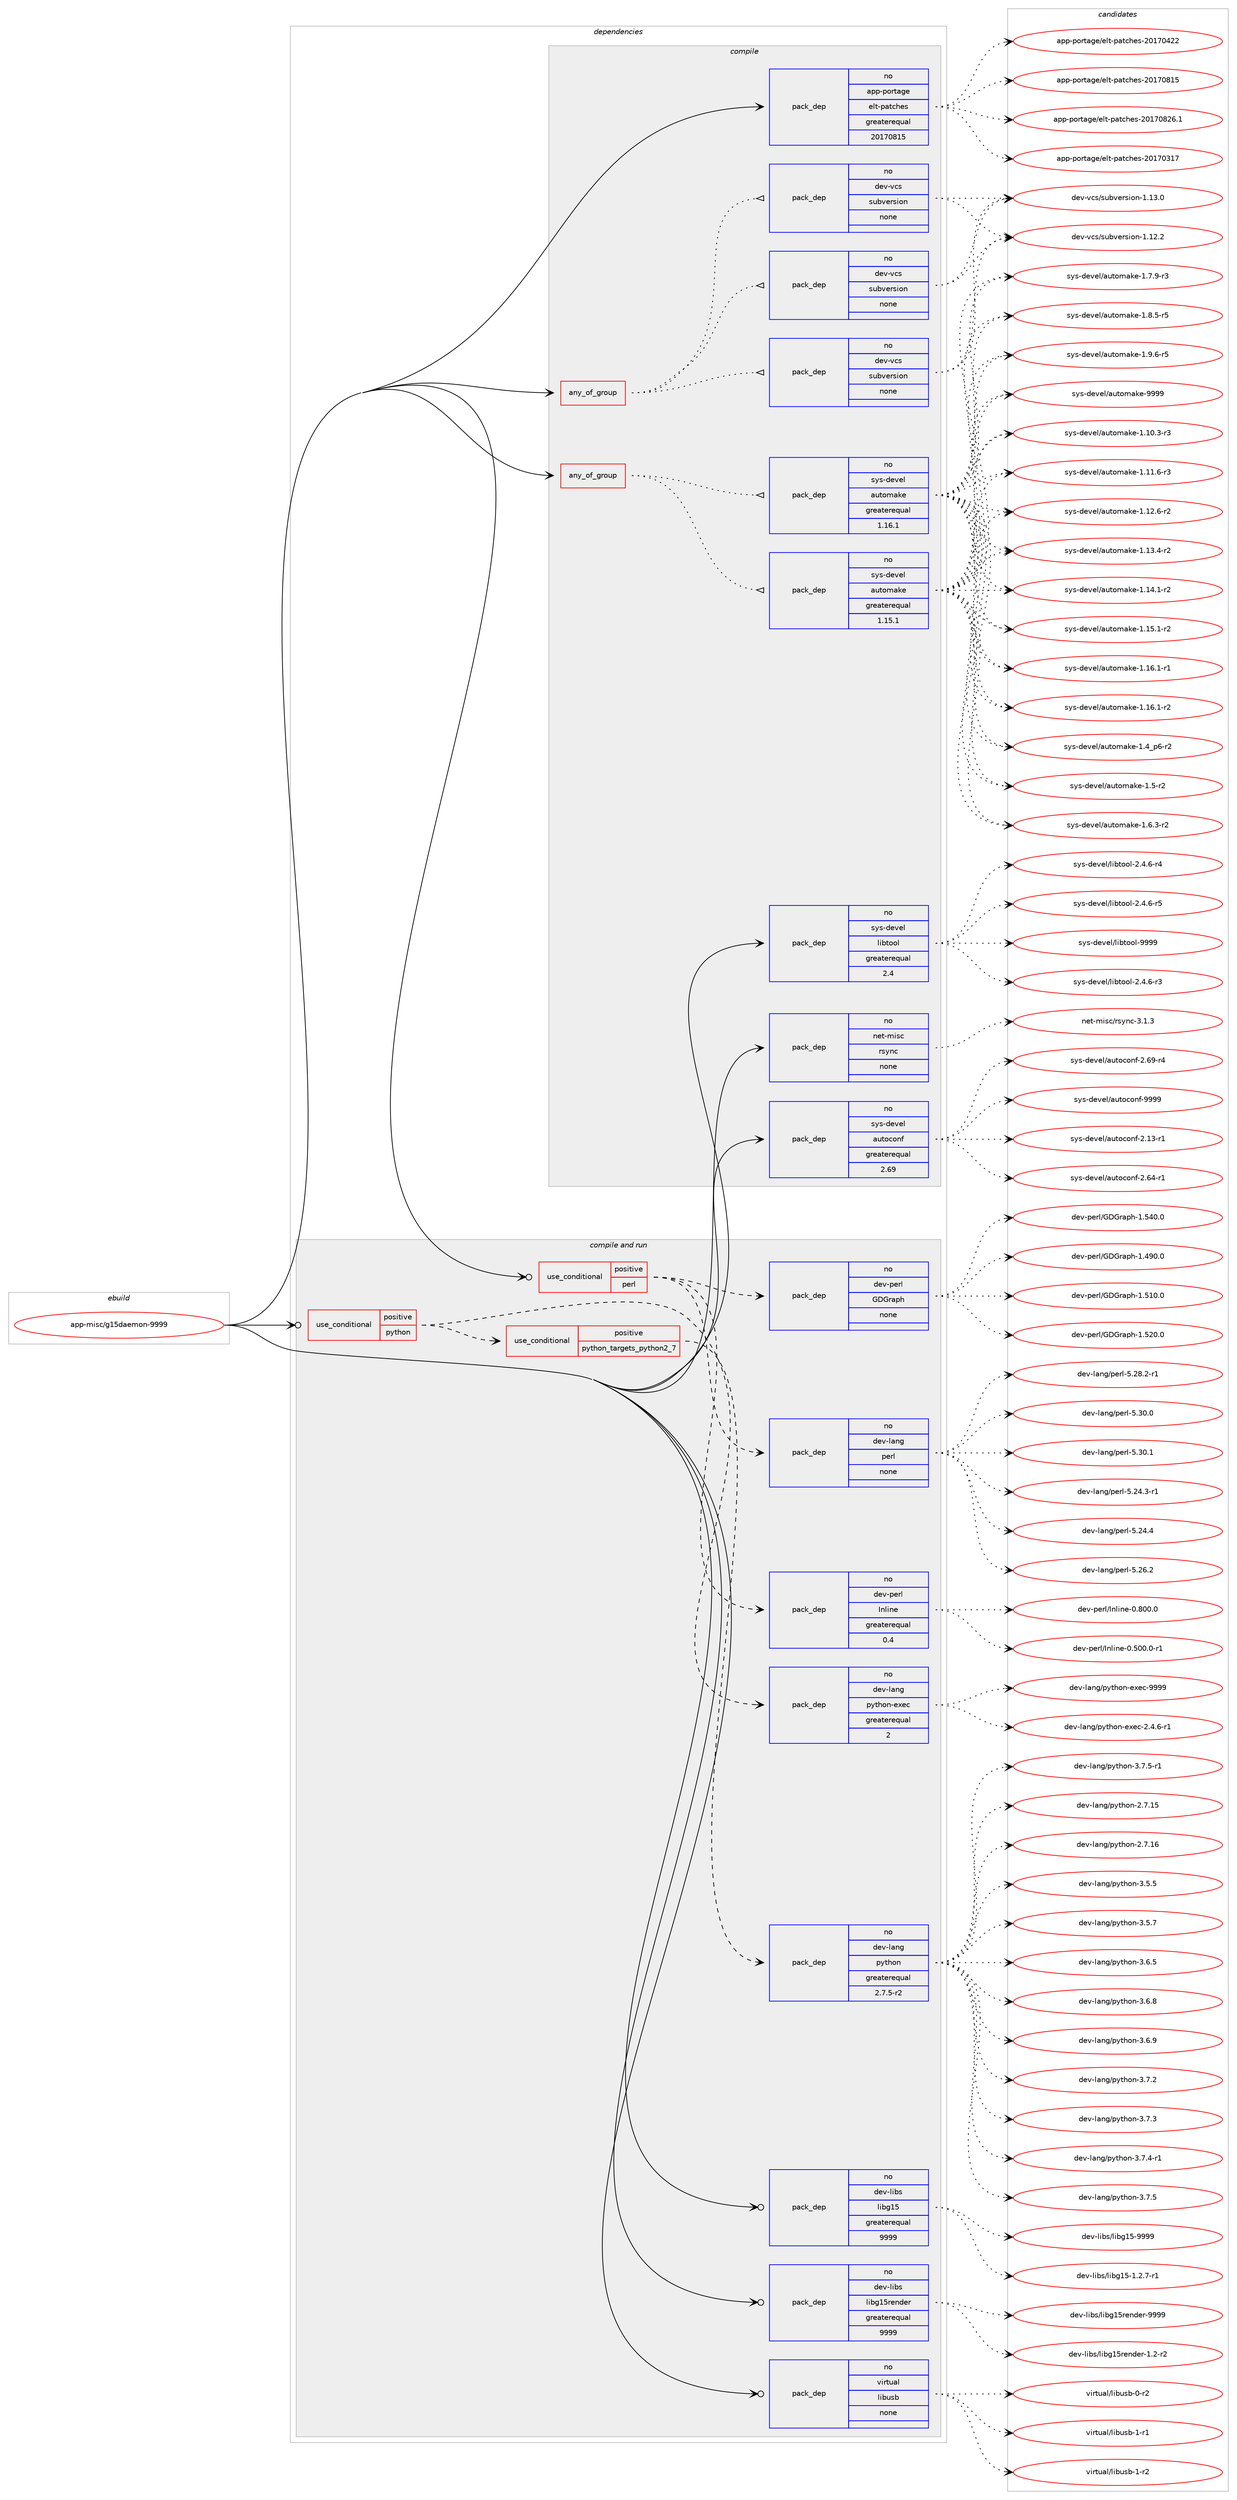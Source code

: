 digraph prolog {

# *************
# Graph options
# *************

newrank=true;
concentrate=true;
compound=true;
graph [rankdir=LR,fontname=Helvetica,fontsize=10,ranksep=1.5];#, ranksep=2.5, nodesep=0.2];
edge  [arrowhead=vee];
node  [fontname=Helvetica,fontsize=10];

# **********
# The ebuild
# **********

subgraph cluster_leftcol {
color=gray;
rank=same;
label=<<i>ebuild</i>>;
id [label="app-misc/g15daemon-9999", color=red, width=4, href="../app-misc/g15daemon-9999.svg"];
}

# ****************
# The dependencies
# ****************

subgraph cluster_midcol {
color=gray;
label=<<i>dependencies</i>>;
subgraph cluster_compile {
fillcolor="#eeeeee";
style=filled;
label=<<i>compile</i>>;
subgraph any8681 {
dependency498328 [label=<<TABLE BORDER="0" CELLBORDER="1" CELLSPACING="0" CELLPADDING="4"><TR><TD CELLPADDING="10">any_of_group</TD></TR></TABLE>>, shape=none, color=red];subgraph pack370326 {
dependency498329 [label=<<TABLE BORDER="0" CELLBORDER="1" CELLSPACING="0" CELLPADDING="4" WIDTH="220"><TR><TD ROWSPAN="6" CELLPADDING="30">pack_dep</TD></TR><TR><TD WIDTH="110">no</TD></TR><TR><TD>dev-vcs</TD></TR><TR><TD>subversion</TD></TR><TR><TD>none</TD></TR><TR><TD></TD></TR></TABLE>>, shape=none, color=blue];
}
dependency498328:e -> dependency498329:w [weight=20,style="dotted",arrowhead="oinv"];
subgraph pack370327 {
dependency498330 [label=<<TABLE BORDER="0" CELLBORDER="1" CELLSPACING="0" CELLPADDING="4" WIDTH="220"><TR><TD ROWSPAN="6" CELLPADDING="30">pack_dep</TD></TR><TR><TD WIDTH="110">no</TD></TR><TR><TD>dev-vcs</TD></TR><TR><TD>subversion</TD></TR><TR><TD>none</TD></TR><TR><TD></TD></TR></TABLE>>, shape=none, color=blue];
}
dependency498328:e -> dependency498330:w [weight=20,style="dotted",arrowhead="oinv"];
subgraph pack370328 {
dependency498331 [label=<<TABLE BORDER="0" CELLBORDER="1" CELLSPACING="0" CELLPADDING="4" WIDTH="220"><TR><TD ROWSPAN="6" CELLPADDING="30">pack_dep</TD></TR><TR><TD WIDTH="110">no</TD></TR><TR><TD>dev-vcs</TD></TR><TR><TD>subversion</TD></TR><TR><TD>none</TD></TR><TR><TD></TD></TR></TABLE>>, shape=none, color=blue];
}
dependency498328:e -> dependency498331:w [weight=20,style="dotted",arrowhead="oinv"];
}
id:e -> dependency498328:w [weight=20,style="solid",arrowhead="vee"];
subgraph any8682 {
dependency498332 [label=<<TABLE BORDER="0" CELLBORDER="1" CELLSPACING="0" CELLPADDING="4"><TR><TD CELLPADDING="10">any_of_group</TD></TR></TABLE>>, shape=none, color=red];subgraph pack370329 {
dependency498333 [label=<<TABLE BORDER="0" CELLBORDER="1" CELLSPACING="0" CELLPADDING="4" WIDTH="220"><TR><TD ROWSPAN="6" CELLPADDING="30">pack_dep</TD></TR><TR><TD WIDTH="110">no</TD></TR><TR><TD>sys-devel</TD></TR><TR><TD>automake</TD></TR><TR><TD>greaterequal</TD></TR><TR><TD>1.16.1</TD></TR></TABLE>>, shape=none, color=blue];
}
dependency498332:e -> dependency498333:w [weight=20,style="dotted",arrowhead="oinv"];
subgraph pack370330 {
dependency498334 [label=<<TABLE BORDER="0" CELLBORDER="1" CELLSPACING="0" CELLPADDING="4" WIDTH="220"><TR><TD ROWSPAN="6" CELLPADDING="30">pack_dep</TD></TR><TR><TD WIDTH="110">no</TD></TR><TR><TD>sys-devel</TD></TR><TR><TD>automake</TD></TR><TR><TD>greaterequal</TD></TR><TR><TD>1.15.1</TD></TR></TABLE>>, shape=none, color=blue];
}
dependency498332:e -> dependency498334:w [weight=20,style="dotted",arrowhead="oinv"];
}
id:e -> dependency498332:w [weight=20,style="solid",arrowhead="vee"];
subgraph pack370331 {
dependency498335 [label=<<TABLE BORDER="0" CELLBORDER="1" CELLSPACING="0" CELLPADDING="4" WIDTH="220"><TR><TD ROWSPAN="6" CELLPADDING="30">pack_dep</TD></TR><TR><TD WIDTH="110">no</TD></TR><TR><TD>app-portage</TD></TR><TR><TD>elt-patches</TD></TR><TR><TD>greaterequal</TD></TR><TR><TD>20170815</TD></TR></TABLE>>, shape=none, color=blue];
}
id:e -> dependency498335:w [weight=20,style="solid",arrowhead="vee"];
subgraph pack370332 {
dependency498336 [label=<<TABLE BORDER="0" CELLBORDER="1" CELLSPACING="0" CELLPADDING="4" WIDTH="220"><TR><TD ROWSPAN="6" CELLPADDING="30">pack_dep</TD></TR><TR><TD WIDTH="110">no</TD></TR><TR><TD>net-misc</TD></TR><TR><TD>rsync</TD></TR><TR><TD>none</TD></TR><TR><TD></TD></TR></TABLE>>, shape=none, color=blue];
}
id:e -> dependency498336:w [weight=20,style="solid",arrowhead="vee"];
subgraph pack370333 {
dependency498337 [label=<<TABLE BORDER="0" CELLBORDER="1" CELLSPACING="0" CELLPADDING="4" WIDTH="220"><TR><TD ROWSPAN="6" CELLPADDING="30">pack_dep</TD></TR><TR><TD WIDTH="110">no</TD></TR><TR><TD>sys-devel</TD></TR><TR><TD>autoconf</TD></TR><TR><TD>greaterequal</TD></TR><TR><TD>2.69</TD></TR></TABLE>>, shape=none, color=blue];
}
id:e -> dependency498337:w [weight=20,style="solid",arrowhead="vee"];
subgraph pack370334 {
dependency498338 [label=<<TABLE BORDER="0" CELLBORDER="1" CELLSPACING="0" CELLPADDING="4" WIDTH="220"><TR><TD ROWSPAN="6" CELLPADDING="30">pack_dep</TD></TR><TR><TD WIDTH="110">no</TD></TR><TR><TD>sys-devel</TD></TR><TR><TD>libtool</TD></TR><TR><TD>greaterequal</TD></TR><TR><TD>2.4</TD></TR></TABLE>>, shape=none, color=blue];
}
id:e -> dependency498338:w [weight=20,style="solid",arrowhead="vee"];
}
subgraph cluster_compileandrun {
fillcolor="#eeeeee";
style=filled;
label=<<i>compile and run</i>>;
subgraph cond119005 {
dependency498339 [label=<<TABLE BORDER="0" CELLBORDER="1" CELLSPACING="0" CELLPADDING="4"><TR><TD ROWSPAN="3" CELLPADDING="10">use_conditional</TD></TR><TR><TD>positive</TD></TR><TR><TD>perl</TD></TR></TABLE>>, shape=none, color=red];
subgraph pack370335 {
dependency498340 [label=<<TABLE BORDER="0" CELLBORDER="1" CELLSPACING="0" CELLPADDING="4" WIDTH="220"><TR><TD ROWSPAN="6" CELLPADDING="30">pack_dep</TD></TR><TR><TD WIDTH="110">no</TD></TR><TR><TD>dev-lang</TD></TR><TR><TD>perl</TD></TR><TR><TD>none</TD></TR><TR><TD></TD></TR></TABLE>>, shape=none, color=blue];
}
dependency498339:e -> dependency498340:w [weight=20,style="dashed",arrowhead="vee"];
subgraph pack370336 {
dependency498341 [label=<<TABLE BORDER="0" CELLBORDER="1" CELLSPACING="0" CELLPADDING="4" WIDTH="220"><TR><TD ROWSPAN="6" CELLPADDING="30">pack_dep</TD></TR><TR><TD WIDTH="110">no</TD></TR><TR><TD>dev-perl</TD></TR><TR><TD>GDGraph</TD></TR><TR><TD>none</TD></TR><TR><TD></TD></TR></TABLE>>, shape=none, color=blue];
}
dependency498339:e -> dependency498341:w [weight=20,style="dashed",arrowhead="vee"];
subgraph pack370337 {
dependency498342 [label=<<TABLE BORDER="0" CELLBORDER="1" CELLSPACING="0" CELLPADDING="4" WIDTH="220"><TR><TD ROWSPAN="6" CELLPADDING="30">pack_dep</TD></TR><TR><TD WIDTH="110">no</TD></TR><TR><TD>dev-perl</TD></TR><TR><TD>Inline</TD></TR><TR><TD>greaterequal</TD></TR><TR><TD>0.4</TD></TR></TABLE>>, shape=none, color=blue];
}
dependency498339:e -> dependency498342:w [weight=20,style="dashed",arrowhead="vee"];
}
id:e -> dependency498339:w [weight=20,style="solid",arrowhead="odotvee"];
subgraph cond119006 {
dependency498343 [label=<<TABLE BORDER="0" CELLBORDER="1" CELLSPACING="0" CELLPADDING="4"><TR><TD ROWSPAN="3" CELLPADDING="10">use_conditional</TD></TR><TR><TD>positive</TD></TR><TR><TD>python</TD></TR></TABLE>>, shape=none, color=red];
subgraph cond119007 {
dependency498344 [label=<<TABLE BORDER="0" CELLBORDER="1" CELLSPACING="0" CELLPADDING="4"><TR><TD ROWSPAN="3" CELLPADDING="10">use_conditional</TD></TR><TR><TD>positive</TD></TR><TR><TD>python_targets_python2_7</TD></TR></TABLE>>, shape=none, color=red];
subgraph pack370338 {
dependency498345 [label=<<TABLE BORDER="0" CELLBORDER="1" CELLSPACING="0" CELLPADDING="4" WIDTH="220"><TR><TD ROWSPAN="6" CELLPADDING="30">pack_dep</TD></TR><TR><TD WIDTH="110">no</TD></TR><TR><TD>dev-lang</TD></TR><TR><TD>python</TD></TR><TR><TD>greaterequal</TD></TR><TR><TD>2.7.5-r2</TD></TR></TABLE>>, shape=none, color=blue];
}
dependency498344:e -> dependency498345:w [weight=20,style="dashed",arrowhead="vee"];
}
dependency498343:e -> dependency498344:w [weight=20,style="dashed",arrowhead="vee"];
subgraph pack370339 {
dependency498346 [label=<<TABLE BORDER="0" CELLBORDER="1" CELLSPACING="0" CELLPADDING="4" WIDTH="220"><TR><TD ROWSPAN="6" CELLPADDING="30">pack_dep</TD></TR><TR><TD WIDTH="110">no</TD></TR><TR><TD>dev-lang</TD></TR><TR><TD>python-exec</TD></TR><TR><TD>greaterequal</TD></TR><TR><TD>2</TD></TR></TABLE>>, shape=none, color=blue];
}
dependency498343:e -> dependency498346:w [weight=20,style="dashed",arrowhead="vee"];
}
id:e -> dependency498343:w [weight=20,style="solid",arrowhead="odotvee"];
subgraph pack370340 {
dependency498347 [label=<<TABLE BORDER="0" CELLBORDER="1" CELLSPACING="0" CELLPADDING="4" WIDTH="220"><TR><TD ROWSPAN="6" CELLPADDING="30">pack_dep</TD></TR><TR><TD WIDTH="110">no</TD></TR><TR><TD>dev-libs</TD></TR><TR><TD>libg15</TD></TR><TR><TD>greaterequal</TD></TR><TR><TD>9999</TD></TR></TABLE>>, shape=none, color=blue];
}
id:e -> dependency498347:w [weight=20,style="solid",arrowhead="odotvee"];
subgraph pack370341 {
dependency498348 [label=<<TABLE BORDER="0" CELLBORDER="1" CELLSPACING="0" CELLPADDING="4" WIDTH="220"><TR><TD ROWSPAN="6" CELLPADDING="30">pack_dep</TD></TR><TR><TD WIDTH="110">no</TD></TR><TR><TD>dev-libs</TD></TR><TR><TD>libg15render</TD></TR><TR><TD>greaterequal</TD></TR><TR><TD>9999</TD></TR></TABLE>>, shape=none, color=blue];
}
id:e -> dependency498348:w [weight=20,style="solid",arrowhead="odotvee"];
subgraph pack370342 {
dependency498349 [label=<<TABLE BORDER="0" CELLBORDER="1" CELLSPACING="0" CELLPADDING="4" WIDTH="220"><TR><TD ROWSPAN="6" CELLPADDING="30">pack_dep</TD></TR><TR><TD WIDTH="110">no</TD></TR><TR><TD>virtual</TD></TR><TR><TD>libusb</TD></TR><TR><TD>none</TD></TR><TR><TD></TD></TR></TABLE>>, shape=none, color=blue];
}
id:e -> dependency498349:w [weight=20,style="solid",arrowhead="odotvee"];
}
subgraph cluster_run {
fillcolor="#eeeeee";
style=filled;
label=<<i>run</i>>;
}
}

# **************
# The candidates
# **************

subgraph cluster_choices {
rank=same;
color=gray;
label=<<i>candidates</i>>;

subgraph choice370326 {
color=black;
nodesep=1;
choice1001011184511899115471151179811810111411510511111045494649504650 [label="dev-vcs/subversion-1.12.2", color=red, width=4,href="../dev-vcs/subversion-1.12.2.svg"];
choice1001011184511899115471151179811810111411510511111045494649514648 [label="dev-vcs/subversion-1.13.0", color=red, width=4,href="../dev-vcs/subversion-1.13.0.svg"];
dependency498329:e -> choice1001011184511899115471151179811810111411510511111045494649504650:w [style=dotted,weight="100"];
dependency498329:e -> choice1001011184511899115471151179811810111411510511111045494649514648:w [style=dotted,weight="100"];
}
subgraph choice370327 {
color=black;
nodesep=1;
choice1001011184511899115471151179811810111411510511111045494649504650 [label="dev-vcs/subversion-1.12.2", color=red, width=4,href="../dev-vcs/subversion-1.12.2.svg"];
choice1001011184511899115471151179811810111411510511111045494649514648 [label="dev-vcs/subversion-1.13.0", color=red, width=4,href="../dev-vcs/subversion-1.13.0.svg"];
dependency498330:e -> choice1001011184511899115471151179811810111411510511111045494649504650:w [style=dotted,weight="100"];
dependency498330:e -> choice1001011184511899115471151179811810111411510511111045494649514648:w [style=dotted,weight="100"];
}
subgraph choice370328 {
color=black;
nodesep=1;
choice1001011184511899115471151179811810111411510511111045494649504650 [label="dev-vcs/subversion-1.12.2", color=red, width=4,href="../dev-vcs/subversion-1.12.2.svg"];
choice1001011184511899115471151179811810111411510511111045494649514648 [label="dev-vcs/subversion-1.13.0", color=red, width=4,href="../dev-vcs/subversion-1.13.0.svg"];
dependency498331:e -> choice1001011184511899115471151179811810111411510511111045494649504650:w [style=dotted,weight="100"];
dependency498331:e -> choice1001011184511899115471151179811810111411510511111045494649514648:w [style=dotted,weight="100"];
}
subgraph choice370329 {
color=black;
nodesep=1;
choice11512111545100101118101108479711711611110997107101454946494846514511451 [label="sys-devel/automake-1.10.3-r3", color=red, width=4,href="../sys-devel/automake-1.10.3-r3.svg"];
choice11512111545100101118101108479711711611110997107101454946494946544511451 [label="sys-devel/automake-1.11.6-r3", color=red, width=4,href="../sys-devel/automake-1.11.6-r3.svg"];
choice11512111545100101118101108479711711611110997107101454946495046544511450 [label="sys-devel/automake-1.12.6-r2", color=red, width=4,href="../sys-devel/automake-1.12.6-r2.svg"];
choice11512111545100101118101108479711711611110997107101454946495146524511450 [label="sys-devel/automake-1.13.4-r2", color=red, width=4,href="../sys-devel/automake-1.13.4-r2.svg"];
choice11512111545100101118101108479711711611110997107101454946495246494511450 [label="sys-devel/automake-1.14.1-r2", color=red, width=4,href="../sys-devel/automake-1.14.1-r2.svg"];
choice11512111545100101118101108479711711611110997107101454946495346494511450 [label="sys-devel/automake-1.15.1-r2", color=red, width=4,href="../sys-devel/automake-1.15.1-r2.svg"];
choice11512111545100101118101108479711711611110997107101454946495446494511449 [label="sys-devel/automake-1.16.1-r1", color=red, width=4,href="../sys-devel/automake-1.16.1-r1.svg"];
choice11512111545100101118101108479711711611110997107101454946495446494511450 [label="sys-devel/automake-1.16.1-r2", color=red, width=4,href="../sys-devel/automake-1.16.1-r2.svg"];
choice115121115451001011181011084797117116111109971071014549465295112544511450 [label="sys-devel/automake-1.4_p6-r2", color=red, width=4,href="../sys-devel/automake-1.4_p6-r2.svg"];
choice11512111545100101118101108479711711611110997107101454946534511450 [label="sys-devel/automake-1.5-r2", color=red, width=4,href="../sys-devel/automake-1.5-r2.svg"];
choice115121115451001011181011084797117116111109971071014549465446514511450 [label="sys-devel/automake-1.6.3-r2", color=red, width=4,href="../sys-devel/automake-1.6.3-r2.svg"];
choice115121115451001011181011084797117116111109971071014549465546574511451 [label="sys-devel/automake-1.7.9-r3", color=red, width=4,href="../sys-devel/automake-1.7.9-r3.svg"];
choice115121115451001011181011084797117116111109971071014549465646534511453 [label="sys-devel/automake-1.8.5-r5", color=red, width=4,href="../sys-devel/automake-1.8.5-r5.svg"];
choice115121115451001011181011084797117116111109971071014549465746544511453 [label="sys-devel/automake-1.9.6-r5", color=red, width=4,href="../sys-devel/automake-1.9.6-r5.svg"];
choice115121115451001011181011084797117116111109971071014557575757 [label="sys-devel/automake-9999", color=red, width=4,href="../sys-devel/automake-9999.svg"];
dependency498333:e -> choice11512111545100101118101108479711711611110997107101454946494846514511451:w [style=dotted,weight="100"];
dependency498333:e -> choice11512111545100101118101108479711711611110997107101454946494946544511451:w [style=dotted,weight="100"];
dependency498333:e -> choice11512111545100101118101108479711711611110997107101454946495046544511450:w [style=dotted,weight="100"];
dependency498333:e -> choice11512111545100101118101108479711711611110997107101454946495146524511450:w [style=dotted,weight="100"];
dependency498333:e -> choice11512111545100101118101108479711711611110997107101454946495246494511450:w [style=dotted,weight="100"];
dependency498333:e -> choice11512111545100101118101108479711711611110997107101454946495346494511450:w [style=dotted,weight="100"];
dependency498333:e -> choice11512111545100101118101108479711711611110997107101454946495446494511449:w [style=dotted,weight="100"];
dependency498333:e -> choice11512111545100101118101108479711711611110997107101454946495446494511450:w [style=dotted,weight="100"];
dependency498333:e -> choice115121115451001011181011084797117116111109971071014549465295112544511450:w [style=dotted,weight="100"];
dependency498333:e -> choice11512111545100101118101108479711711611110997107101454946534511450:w [style=dotted,weight="100"];
dependency498333:e -> choice115121115451001011181011084797117116111109971071014549465446514511450:w [style=dotted,weight="100"];
dependency498333:e -> choice115121115451001011181011084797117116111109971071014549465546574511451:w [style=dotted,weight="100"];
dependency498333:e -> choice115121115451001011181011084797117116111109971071014549465646534511453:w [style=dotted,weight="100"];
dependency498333:e -> choice115121115451001011181011084797117116111109971071014549465746544511453:w [style=dotted,weight="100"];
dependency498333:e -> choice115121115451001011181011084797117116111109971071014557575757:w [style=dotted,weight="100"];
}
subgraph choice370330 {
color=black;
nodesep=1;
choice11512111545100101118101108479711711611110997107101454946494846514511451 [label="sys-devel/automake-1.10.3-r3", color=red, width=4,href="../sys-devel/automake-1.10.3-r3.svg"];
choice11512111545100101118101108479711711611110997107101454946494946544511451 [label="sys-devel/automake-1.11.6-r3", color=red, width=4,href="../sys-devel/automake-1.11.6-r3.svg"];
choice11512111545100101118101108479711711611110997107101454946495046544511450 [label="sys-devel/automake-1.12.6-r2", color=red, width=4,href="../sys-devel/automake-1.12.6-r2.svg"];
choice11512111545100101118101108479711711611110997107101454946495146524511450 [label="sys-devel/automake-1.13.4-r2", color=red, width=4,href="../sys-devel/automake-1.13.4-r2.svg"];
choice11512111545100101118101108479711711611110997107101454946495246494511450 [label="sys-devel/automake-1.14.1-r2", color=red, width=4,href="../sys-devel/automake-1.14.1-r2.svg"];
choice11512111545100101118101108479711711611110997107101454946495346494511450 [label="sys-devel/automake-1.15.1-r2", color=red, width=4,href="../sys-devel/automake-1.15.1-r2.svg"];
choice11512111545100101118101108479711711611110997107101454946495446494511449 [label="sys-devel/automake-1.16.1-r1", color=red, width=4,href="../sys-devel/automake-1.16.1-r1.svg"];
choice11512111545100101118101108479711711611110997107101454946495446494511450 [label="sys-devel/automake-1.16.1-r2", color=red, width=4,href="../sys-devel/automake-1.16.1-r2.svg"];
choice115121115451001011181011084797117116111109971071014549465295112544511450 [label="sys-devel/automake-1.4_p6-r2", color=red, width=4,href="../sys-devel/automake-1.4_p6-r2.svg"];
choice11512111545100101118101108479711711611110997107101454946534511450 [label="sys-devel/automake-1.5-r2", color=red, width=4,href="../sys-devel/automake-1.5-r2.svg"];
choice115121115451001011181011084797117116111109971071014549465446514511450 [label="sys-devel/automake-1.6.3-r2", color=red, width=4,href="../sys-devel/automake-1.6.3-r2.svg"];
choice115121115451001011181011084797117116111109971071014549465546574511451 [label="sys-devel/automake-1.7.9-r3", color=red, width=4,href="../sys-devel/automake-1.7.9-r3.svg"];
choice115121115451001011181011084797117116111109971071014549465646534511453 [label="sys-devel/automake-1.8.5-r5", color=red, width=4,href="../sys-devel/automake-1.8.5-r5.svg"];
choice115121115451001011181011084797117116111109971071014549465746544511453 [label="sys-devel/automake-1.9.6-r5", color=red, width=4,href="../sys-devel/automake-1.9.6-r5.svg"];
choice115121115451001011181011084797117116111109971071014557575757 [label="sys-devel/automake-9999", color=red, width=4,href="../sys-devel/automake-9999.svg"];
dependency498334:e -> choice11512111545100101118101108479711711611110997107101454946494846514511451:w [style=dotted,weight="100"];
dependency498334:e -> choice11512111545100101118101108479711711611110997107101454946494946544511451:w [style=dotted,weight="100"];
dependency498334:e -> choice11512111545100101118101108479711711611110997107101454946495046544511450:w [style=dotted,weight="100"];
dependency498334:e -> choice11512111545100101118101108479711711611110997107101454946495146524511450:w [style=dotted,weight="100"];
dependency498334:e -> choice11512111545100101118101108479711711611110997107101454946495246494511450:w [style=dotted,weight="100"];
dependency498334:e -> choice11512111545100101118101108479711711611110997107101454946495346494511450:w [style=dotted,weight="100"];
dependency498334:e -> choice11512111545100101118101108479711711611110997107101454946495446494511449:w [style=dotted,weight="100"];
dependency498334:e -> choice11512111545100101118101108479711711611110997107101454946495446494511450:w [style=dotted,weight="100"];
dependency498334:e -> choice115121115451001011181011084797117116111109971071014549465295112544511450:w [style=dotted,weight="100"];
dependency498334:e -> choice11512111545100101118101108479711711611110997107101454946534511450:w [style=dotted,weight="100"];
dependency498334:e -> choice115121115451001011181011084797117116111109971071014549465446514511450:w [style=dotted,weight="100"];
dependency498334:e -> choice115121115451001011181011084797117116111109971071014549465546574511451:w [style=dotted,weight="100"];
dependency498334:e -> choice115121115451001011181011084797117116111109971071014549465646534511453:w [style=dotted,weight="100"];
dependency498334:e -> choice115121115451001011181011084797117116111109971071014549465746544511453:w [style=dotted,weight="100"];
dependency498334:e -> choice115121115451001011181011084797117116111109971071014557575757:w [style=dotted,weight="100"];
}
subgraph choice370331 {
color=black;
nodesep=1;
choice97112112451121111141169710310147101108116451129711699104101115455048495548514955 [label="app-portage/elt-patches-20170317", color=red, width=4,href="../app-portage/elt-patches-20170317.svg"];
choice97112112451121111141169710310147101108116451129711699104101115455048495548525050 [label="app-portage/elt-patches-20170422", color=red, width=4,href="../app-portage/elt-patches-20170422.svg"];
choice97112112451121111141169710310147101108116451129711699104101115455048495548564953 [label="app-portage/elt-patches-20170815", color=red, width=4,href="../app-portage/elt-patches-20170815.svg"];
choice971121124511211111411697103101471011081164511297116991041011154550484955485650544649 [label="app-portage/elt-patches-20170826.1", color=red, width=4,href="../app-portage/elt-patches-20170826.1.svg"];
dependency498335:e -> choice97112112451121111141169710310147101108116451129711699104101115455048495548514955:w [style=dotted,weight="100"];
dependency498335:e -> choice97112112451121111141169710310147101108116451129711699104101115455048495548525050:w [style=dotted,weight="100"];
dependency498335:e -> choice97112112451121111141169710310147101108116451129711699104101115455048495548564953:w [style=dotted,weight="100"];
dependency498335:e -> choice971121124511211111411697103101471011081164511297116991041011154550484955485650544649:w [style=dotted,weight="100"];
}
subgraph choice370332 {
color=black;
nodesep=1;
choice11010111645109105115994711411512111099455146494651 [label="net-misc/rsync-3.1.3", color=red, width=4,href="../net-misc/rsync-3.1.3.svg"];
dependency498336:e -> choice11010111645109105115994711411512111099455146494651:w [style=dotted,weight="100"];
}
subgraph choice370333 {
color=black;
nodesep=1;
choice1151211154510010111810110847971171161119911111010245504649514511449 [label="sys-devel/autoconf-2.13-r1", color=red, width=4,href="../sys-devel/autoconf-2.13-r1.svg"];
choice1151211154510010111810110847971171161119911111010245504654524511449 [label="sys-devel/autoconf-2.64-r1", color=red, width=4,href="../sys-devel/autoconf-2.64-r1.svg"];
choice1151211154510010111810110847971171161119911111010245504654574511452 [label="sys-devel/autoconf-2.69-r4", color=red, width=4,href="../sys-devel/autoconf-2.69-r4.svg"];
choice115121115451001011181011084797117116111991111101024557575757 [label="sys-devel/autoconf-9999", color=red, width=4,href="../sys-devel/autoconf-9999.svg"];
dependency498337:e -> choice1151211154510010111810110847971171161119911111010245504649514511449:w [style=dotted,weight="100"];
dependency498337:e -> choice1151211154510010111810110847971171161119911111010245504654524511449:w [style=dotted,weight="100"];
dependency498337:e -> choice1151211154510010111810110847971171161119911111010245504654574511452:w [style=dotted,weight="100"];
dependency498337:e -> choice115121115451001011181011084797117116111991111101024557575757:w [style=dotted,weight="100"];
}
subgraph choice370334 {
color=black;
nodesep=1;
choice1151211154510010111810110847108105981161111111084550465246544511451 [label="sys-devel/libtool-2.4.6-r3", color=red, width=4,href="../sys-devel/libtool-2.4.6-r3.svg"];
choice1151211154510010111810110847108105981161111111084550465246544511452 [label="sys-devel/libtool-2.4.6-r4", color=red, width=4,href="../sys-devel/libtool-2.4.6-r4.svg"];
choice1151211154510010111810110847108105981161111111084550465246544511453 [label="sys-devel/libtool-2.4.6-r5", color=red, width=4,href="../sys-devel/libtool-2.4.6-r5.svg"];
choice1151211154510010111810110847108105981161111111084557575757 [label="sys-devel/libtool-9999", color=red, width=4,href="../sys-devel/libtool-9999.svg"];
dependency498338:e -> choice1151211154510010111810110847108105981161111111084550465246544511451:w [style=dotted,weight="100"];
dependency498338:e -> choice1151211154510010111810110847108105981161111111084550465246544511452:w [style=dotted,weight="100"];
dependency498338:e -> choice1151211154510010111810110847108105981161111111084550465246544511453:w [style=dotted,weight="100"];
dependency498338:e -> choice1151211154510010111810110847108105981161111111084557575757:w [style=dotted,weight="100"];
}
subgraph choice370335 {
color=black;
nodesep=1;
choice100101118451089711010347112101114108455346505246514511449 [label="dev-lang/perl-5.24.3-r1", color=red, width=4,href="../dev-lang/perl-5.24.3-r1.svg"];
choice10010111845108971101034711210111410845534650524652 [label="dev-lang/perl-5.24.4", color=red, width=4,href="../dev-lang/perl-5.24.4.svg"];
choice10010111845108971101034711210111410845534650544650 [label="dev-lang/perl-5.26.2", color=red, width=4,href="../dev-lang/perl-5.26.2.svg"];
choice100101118451089711010347112101114108455346505646504511449 [label="dev-lang/perl-5.28.2-r1", color=red, width=4,href="../dev-lang/perl-5.28.2-r1.svg"];
choice10010111845108971101034711210111410845534651484648 [label="dev-lang/perl-5.30.0", color=red, width=4,href="../dev-lang/perl-5.30.0.svg"];
choice10010111845108971101034711210111410845534651484649 [label="dev-lang/perl-5.30.1", color=red, width=4,href="../dev-lang/perl-5.30.1.svg"];
dependency498340:e -> choice100101118451089711010347112101114108455346505246514511449:w [style=dotted,weight="100"];
dependency498340:e -> choice10010111845108971101034711210111410845534650524652:w [style=dotted,weight="100"];
dependency498340:e -> choice10010111845108971101034711210111410845534650544650:w [style=dotted,weight="100"];
dependency498340:e -> choice100101118451089711010347112101114108455346505646504511449:w [style=dotted,weight="100"];
dependency498340:e -> choice10010111845108971101034711210111410845534651484648:w [style=dotted,weight="100"];
dependency498340:e -> choice10010111845108971101034711210111410845534651484649:w [style=dotted,weight="100"];
}
subgraph choice370336 {
color=black;
nodesep=1;
choice1001011184511210111410847716871114971121044549465257484648 [label="dev-perl/GDGraph-1.490.0", color=red, width=4,href="../dev-perl/GDGraph-1.490.0.svg"];
choice1001011184511210111410847716871114971121044549465349484648 [label="dev-perl/GDGraph-1.510.0", color=red, width=4,href="../dev-perl/GDGraph-1.510.0.svg"];
choice1001011184511210111410847716871114971121044549465350484648 [label="dev-perl/GDGraph-1.520.0", color=red, width=4,href="../dev-perl/GDGraph-1.520.0.svg"];
choice1001011184511210111410847716871114971121044549465352484648 [label="dev-perl/GDGraph-1.540.0", color=red, width=4,href="../dev-perl/GDGraph-1.540.0.svg"];
dependency498341:e -> choice1001011184511210111410847716871114971121044549465257484648:w [style=dotted,weight="100"];
dependency498341:e -> choice1001011184511210111410847716871114971121044549465349484648:w [style=dotted,weight="100"];
dependency498341:e -> choice1001011184511210111410847716871114971121044549465350484648:w [style=dotted,weight="100"];
dependency498341:e -> choice1001011184511210111410847716871114971121044549465352484648:w [style=dotted,weight="100"];
}
subgraph choice370337 {
color=black;
nodesep=1;
choice10010111845112101114108477311010810511010145484653484846484511449 [label="dev-perl/Inline-0.500.0-r1", color=red, width=4,href="../dev-perl/Inline-0.500.0-r1.svg"];
choice1001011184511210111410847731101081051101014548465648484648 [label="dev-perl/Inline-0.800.0", color=red, width=4,href="../dev-perl/Inline-0.800.0.svg"];
dependency498342:e -> choice10010111845112101114108477311010810511010145484653484846484511449:w [style=dotted,weight="100"];
dependency498342:e -> choice1001011184511210111410847731101081051101014548465648484648:w [style=dotted,weight="100"];
}
subgraph choice370338 {
color=black;
nodesep=1;
choice10010111845108971101034711212111610411111045504655464953 [label="dev-lang/python-2.7.15", color=red, width=4,href="../dev-lang/python-2.7.15.svg"];
choice10010111845108971101034711212111610411111045504655464954 [label="dev-lang/python-2.7.16", color=red, width=4,href="../dev-lang/python-2.7.16.svg"];
choice100101118451089711010347112121116104111110455146534653 [label="dev-lang/python-3.5.5", color=red, width=4,href="../dev-lang/python-3.5.5.svg"];
choice100101118451089711010347112121116104111110455146534655 [label="dev-lang/python-3.5.7", color=red, width=4,href="../dev-lang/python-3.5.7.svg"];
choice100101118451089711010347112121116104111110455146544653 [label="dev-lang/python-3.6.5", color=red, width=4,href="../dev-lang/python-3.6.5.svg"];
choice100101118451089711010347112121116104111110455146544656 [label="dev-lang/python-3.6.8", color=red, width=4,href="../dev-lang/python-3.6.8.svg"];
choice100101118451089711010347112121116104111110455146544657 [label="dev-lang/python-3.6.9", color=red, width=4,href="../dev-lang/python-3.6.9.svg"];
choice100101118451089711010347112121116104111110455146554650 [label="dev-lang/python-3.7.2", color=red, width=4,href="../dev-lang/python-3.7.2.svg"];
choice100101118451089711010347112121116104111110455146554651 [label="dev-lang/python-3.7.3", color=red, width=4,href="../dev-lang/python-3.7.3.svg"];
choice1001011184510897110103471121211161041111104551465546524511449 [label="dev-lang/python-3.7.4-r1", color=red, width=4,href="../dev-lang/python-3.7.4-r1.svg"];
choice100101118451089711010347112121116104111110455146554653 [label="dev-lang/python-3.7.5", color=red, width=4,href="../dev-lang/python-3.7.5.svg"];
choice1001011184510897110103471121211161041111104551465546534511449 [label="dev-lang/python-3.7.5-r1", color=red, width=4,href="../dev-lang/python-3.7.5-r1.svg"];
dependency498345:e -> choice10010111845108971101034711212111610411111045504655464953:w [style=dotted,weight="100"];
dependency498345:e -> choice10010111845108971101034711212111610411111045504655464954:w [style=dotted,weight="100"];
dependency498345:e -> choice100101118451089711010347112121116104111110455146534653:w [style=dotted,weight="100"];
dependency498345:e -> choice100101118451089711010347112121116104111110455146534655:w [style=dotted,weight="100"];
dependency498345:e -> choice100101118451089711010347112121116104111110455146544653:w [style=dotted,weight="100"];
dependency498345:e -> choice100101118451089711010347112121116104111110455146544656:w [style=dotted,weight="100"];
dependency498345:e -> choice100101118451089711010347112121116104111110455146544657:w [style=dotted,weight="100"];
dependency498345:e -> choice100101118451089711010347112121116104111110455146554650:w [style=dotted,weight="100"];
dependency498345:e -> choice100101118451089711010347112121116104111110455146554651:w [style=dotted,weight="100"];
dependency498345:e -> choice1001011184510897110103471121211161041111104551465546524511449:w [style=dotted,weight="100"];
dependency498345:e -> choice100101118451089711010347112121116104111110455146554653:w [style=dotted,weight="100"];
dependency498345:e -> choice1001011184510897110103471121211161041111104551465546534511449:w [style=dotted,weight="100"];
}
subgraph choice370339 {
color=black;
nodesep=1;
choice10010111845108971101034711212111610411111045101120101994550465246544511449 [label="dev-lang/python-exec-2.4.6-r1", color=red, width=4,href="../dev-lang/python-exec-2.4.6-r1.svg"];
choice10010111845108971101034711212111610411111045101120101994557575757 [label="dev-lang/python-exec-9999", color=red, width=4,href="../dev-lang/python-exec-9999.svg"];
dependency498346:e -> choice10010111845108971101034711212111610411111045101120101994550465246544511449:w [style=dotted,weight="100"];
dependency498346:e -> choice10010111845108971101034711212111610411111045101120101994557575757:w [style=dotted,weight="100"];
}
subgraph choice370340 {
color=black;
nodesep=1;
choice1001011184510810598115471081059810349534549465046554511449 [label="dev-libs/libg15-1.2.7-r1", color=red, width=4,href="../dev-libs/libg15-1.2.7-r1.svg"];
choice1001011184510810598115471081059810349534557575757 [label="dev-libs/libg15-9999", color=red, width=4,href="../dev-libs/libg15-9999.svg"];
dependency498347:e -> choice1001011184510810598115471081059810349534549465046554511449:w [style=dotted,weight="100"];
dependency498347:e -> choice1001011184510810598115471081059810349534557575757:w [style=dotted,weight="100"];
}
subgraph choice370341 {
color=black;
nodesep=1;
choice100101118451081059811547108105981034953114101110100101114454946504511450 [label="dev-libs/libg15render-1.2-r2", color=red, width=4,href="../dev-libs/libg15render-1.2-r2.svg"];
choice1001011184510810598115471081059810349531141011101001011144557575757 [label="dev-libs/libg15render-9999", color=red, width=4,href="../dev-libs/libg15render-9999.svg"];
dependency498348:e -> choice100101118451081059811547108105981034953114101110100101114454946504511450:w [style=dotted,weight="100"];
dependency498348:e -> choice1001011184510810598115471081059810349531141011101001011144557575757:w [style=dotted,weight="100"];
}
subgraph choice370342 {
color=black;
nodesep=1;
choice1181051141161179710847108105981171159845484511450 [label="virtual/libusb-0-r2", color=red, width=4,href="../virtual/libusb-0-r2.svg"];
choice1181051141161179710847108105981171159845494511449 [label="virtual/libusb-1-r1", color=red, width=4,href="../virtual/libusb-1-r1.svg"];
choice1181051141161179710847108105981171159845494511450 [label="virtual/libusb-1-r2", color=red, width=4,href="../virtual/libusb-1-r2.svg"];
dependency498349:e -> choice1181051141161179710847108105981171159845484511450:w [style=dotted,weight="100"];
dependency498349:e -> choice1181051141161179710847108105981171159845494511449:w [style=dotted,weight="100"];
dependency498349:e -> choice1181051141161179710847108105981171159845494511450:w [style=dotted,weight="100"];
}
}

}
